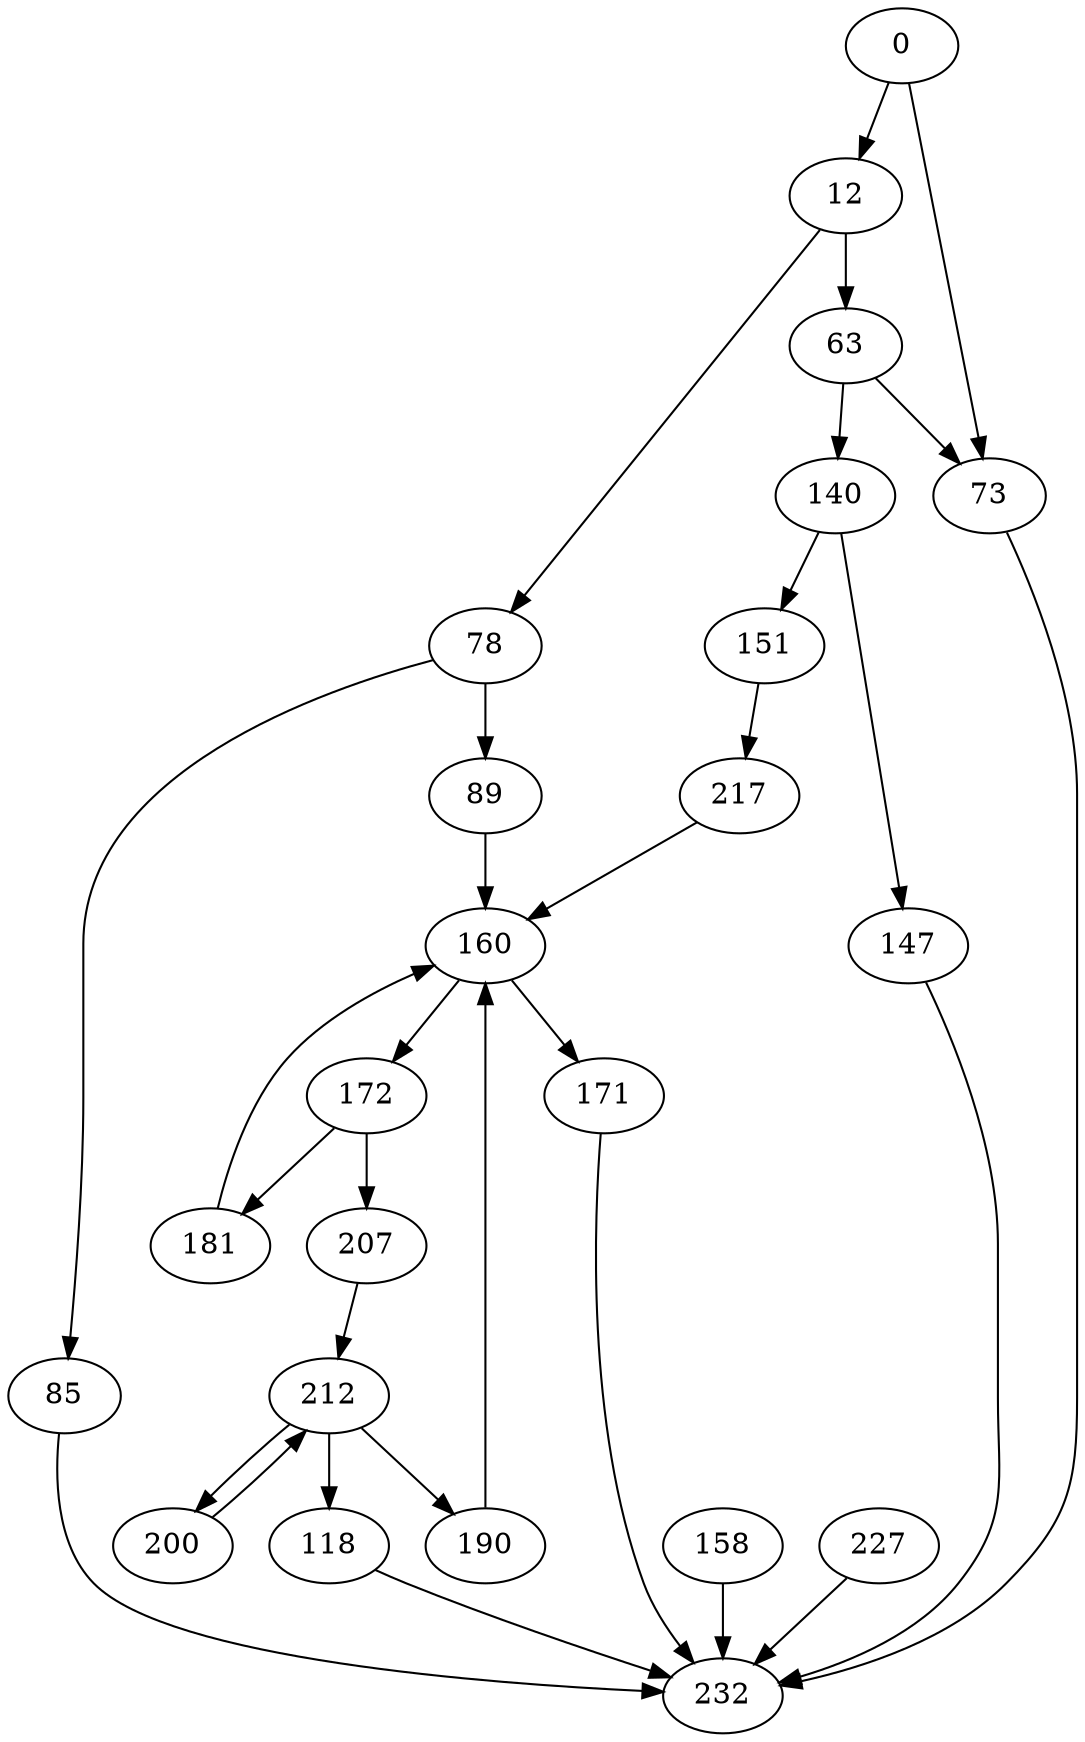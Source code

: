 digraph {
	0 [label=0]
	12 [label=12]
	63 [label=63]
	73 [label=73]
	78 [label=78]
	85 [label=85]
	89 [label=89]
	118 [label=118]
	140 [label=140]
	147 [label=147]
	151 [label=151]
	158 [label=158]
	160 [label=160]
	171 [label=171]
	172 [label=172]
	181 [label=181]
	190 [label=190]
	200 [label=200]
	207 [label=207]
	212 [label=212]
	217 [label=217]
	227 [label=227]
	232 [label=232]
	0 -> 73
	0 -> 12
	12 -> 78
	12 -> 63
	63 -> 73
	63 -> 140
	73 -> 232
	78 -> 89
	78 -> 85
	85 -> 232
	89 -> 160
	118 -> 232
	140 -> 147
	140 -> 151
	147 -> 232
	151 -> 217
	158 -> 232
	160 -> 171
	160 -> 172
	171 -> 232
	172 -> 181
	172 -> 207
	181 -> 160
	190 -> 160
	200 -> 212
	207 -> 212
	212 -> 200
	212 -> 190
	212 -> 118
	217 -> 160
	227 -> 232
}
